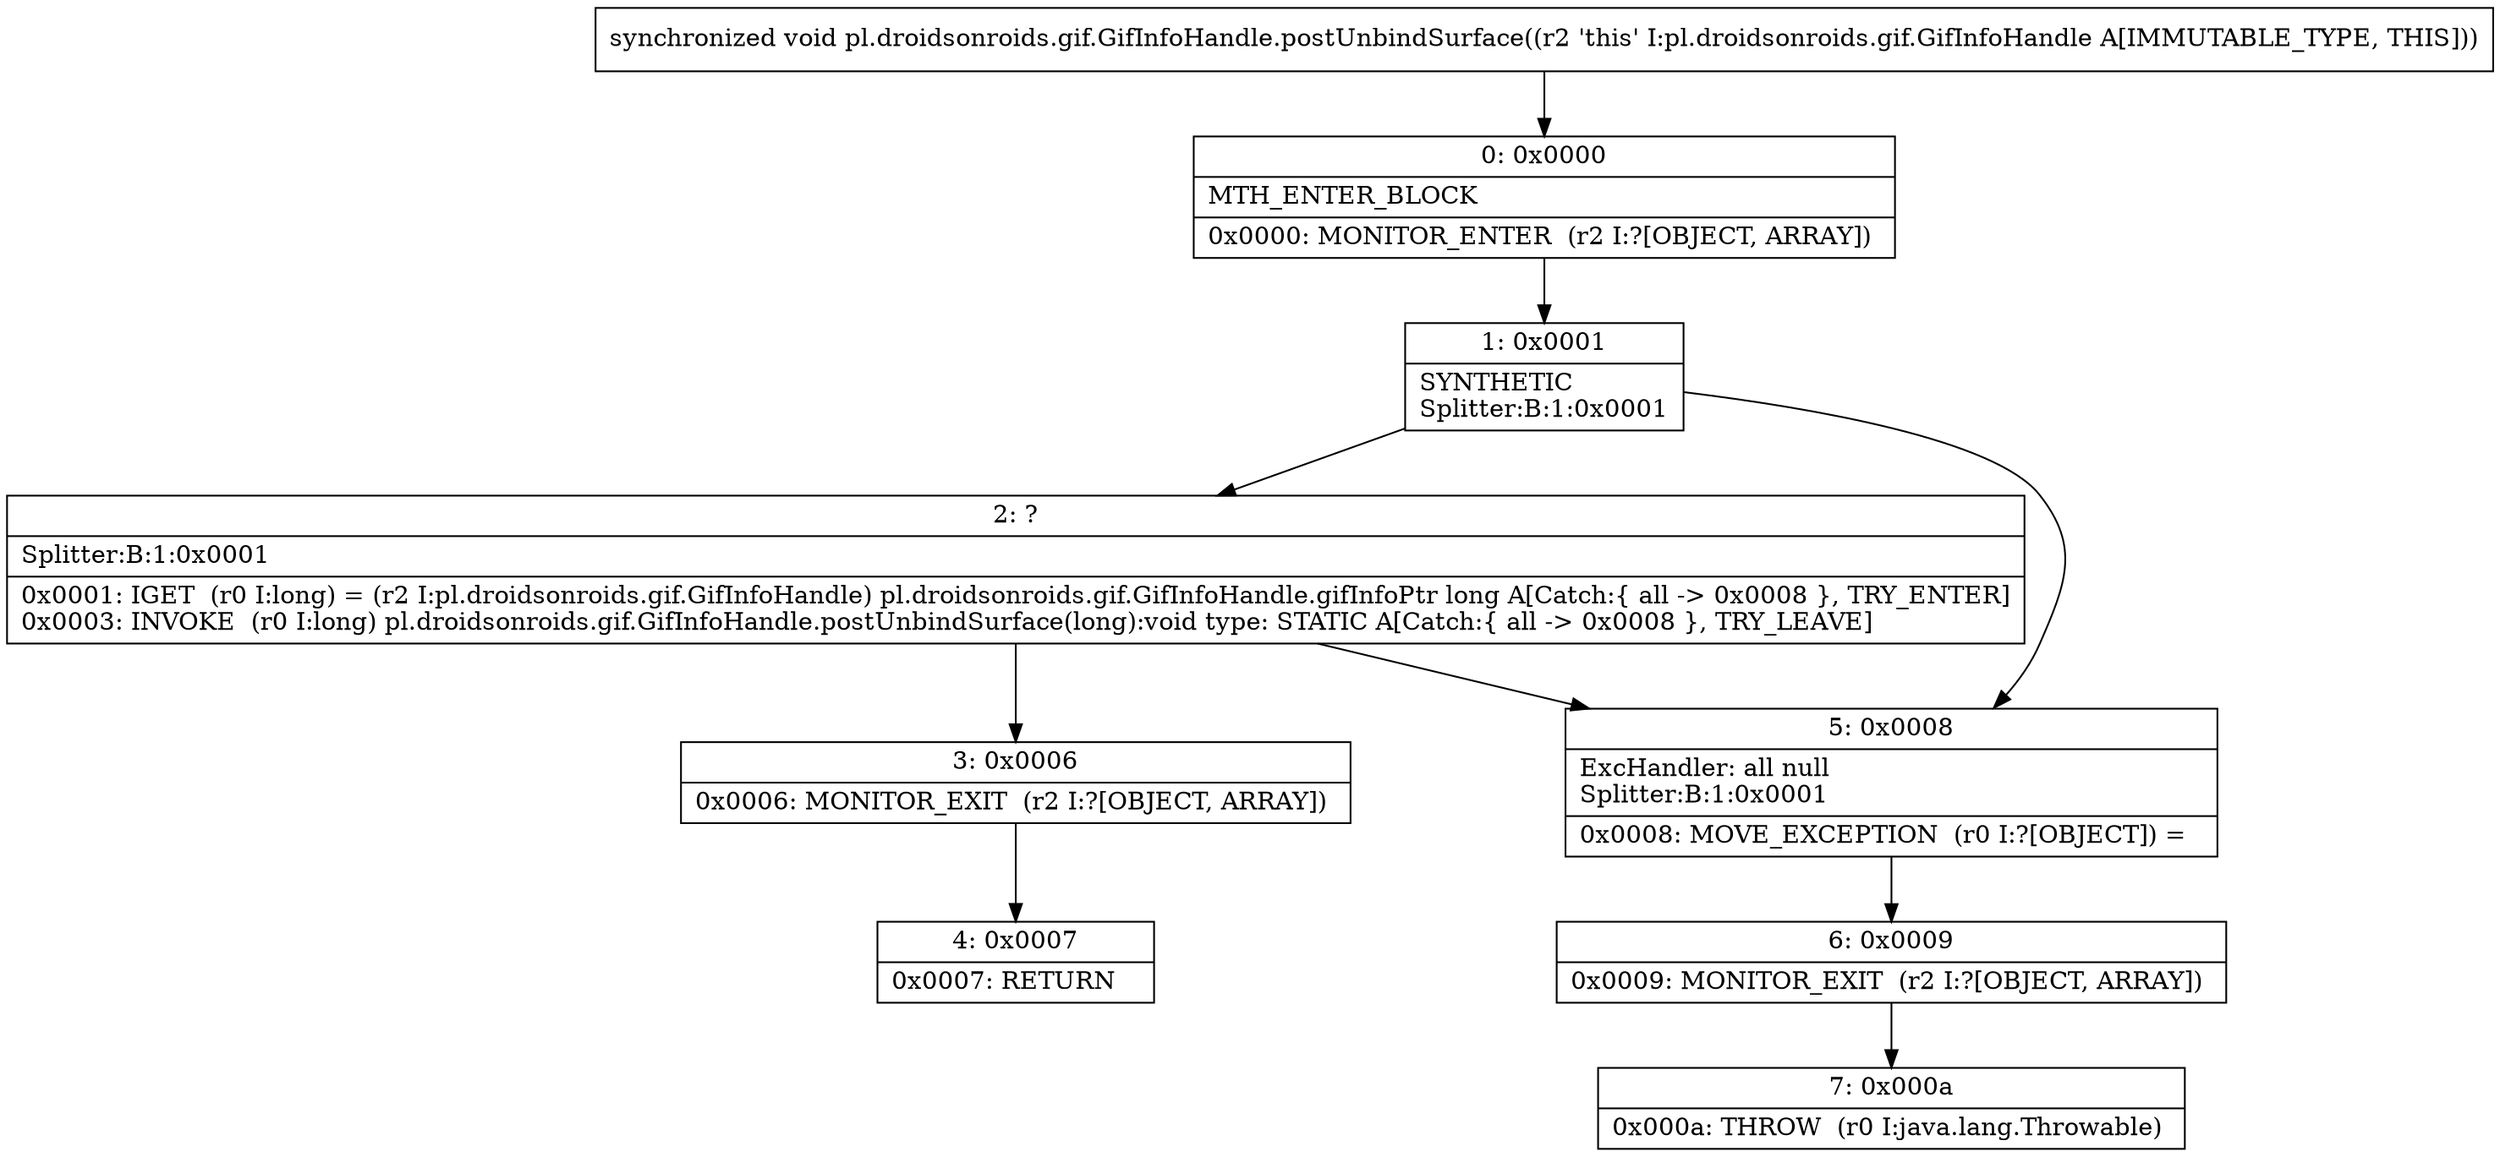 digraph "CFG forpl.droidsonroids.gif.GifInfoHandle.postUnbindSurface()V" {
Node_0 [shape=record,label="{0\:\ 0x0000|MTH_ENTER_BLOCK\l|0x0000: MONITOR_ENTER  (r2 I:?[OBJECT, ARRAY]) \l}"];
Node_1 [shape=record,label="{1\:\ 0x0001|SYNTHETIC\lSplitter:B:1:0x0001\l}"];
Node_2 [shape=record,label="{2\:\ ?|Splitter:B:1:0x0001\l|0x0001: IGET  (r0 I:long) = (r2 I:pl.droidsonroids.gif.GifInfoHandle) pl.droidsonroids.gif.GifInfoHandle.gifInfoPtr long A[Catch:\{ all \-\> 0x0008 \}, TRY_ENTER]\l0x0003: INVOKE  (r0 I:long) pl.droidsonroids.gif.GifInfoHandle.postUnbindSurface(long):void type: STATIC A[Catch:\{ all \-\> 0x0008 \}, TRY_LEAVE]\l}"];
Node_3 [shape=record,label="{3\:\ 0x0006|0x0006: MONITOR_EXIT  (r2 I:?[OBJECT, ARRAY]) \l}"];
Node_4 [shape=record,label="{4\:\ 0x0007|0x0007: RETURN   \l}"];
Node_5 [shape=record,label="{5\:\ 0x0008|ExcHandler: all null\lSplitter:B:1:0x0001\l|0x0008: MOVE_EXCEPTION  (r0 I:?[OBJECT]) =  \l}"];
Node_6 [shape=record,label="{6\:\ 0x0009|0x0009: MONITOR_EXIT  (r2 I:?[OBJECT, ARRAY]) \l}"];
Node_7 [shape=record,label="{7\:\ 0x000a|0x000a: THROW  (r0 I:java.lang.Throwable) \l}"];
MethodNode[shape=record,label="{synchronized void pl.droidsonroids.gif.GifInfoHandle.postUnbindSurface((r2 'this' I:pl.droidsonroids.gif.GifInfoHandle A[IMMUTABLE_TYPE, THIS])) }"];
MethodNode -> Node_0;
Node_0 -> Node_1;
Node_1 -> Node_2;
Node_1 -> Node_5;
Node_2 -> Node_3;
Node_2 -> Node_5;
Node_3 -> Node_4;
Node_5 -> Node_6;
Node_6 -> Node_7;
}

